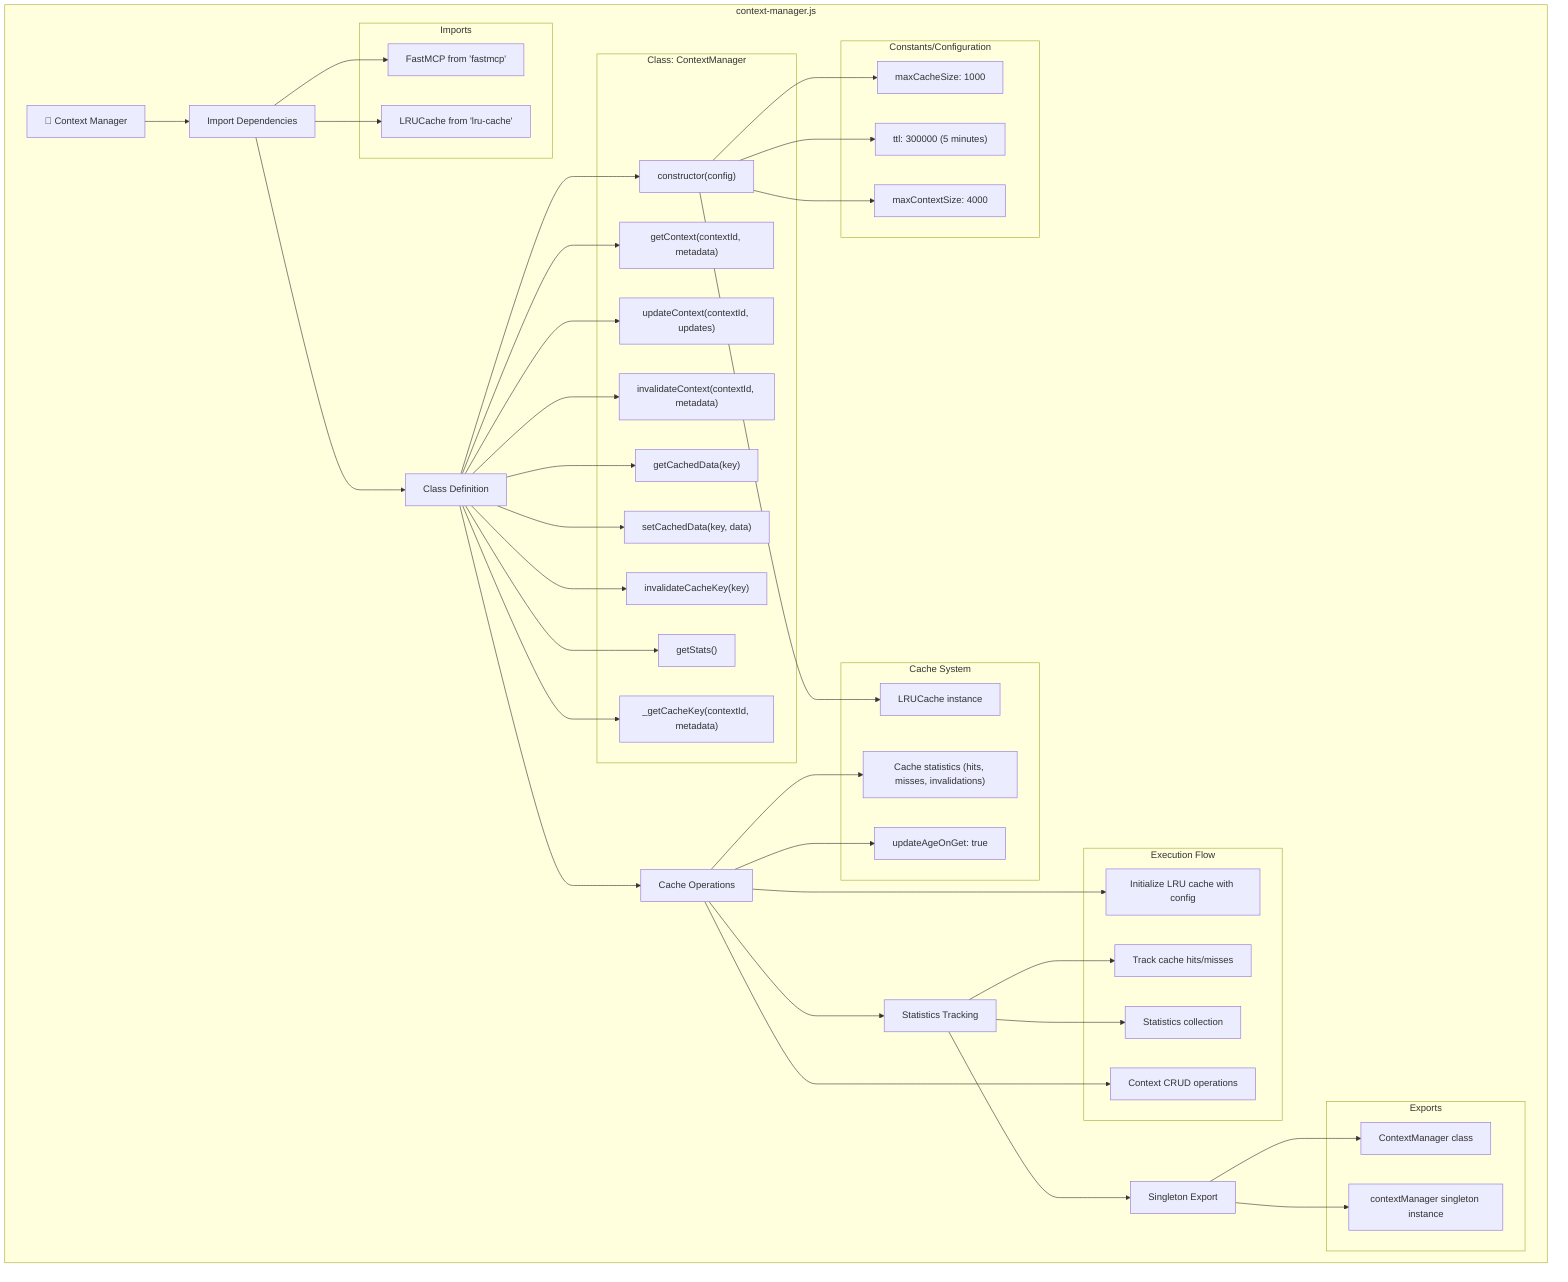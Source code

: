 flowchart TD
    subgraph "context-manager.js"
        A["🧠 Context Manager"] --> B["Import Dependencies"]
        B --> C["Class Definition"]
        C --> D["Cache Operations"]
        D --> E["Statistics Tracking"]
        E --> F["Singleton Export"]
        
        subgraph "Imports"
            I1["FastMCP from 'fastmcp'"]
            I2["LRUCache from 'lru-cache'"]
        end
        
        subgraph "Class: ContextManager"
            CL1["constructor(config)"]
            CL2["getContext(contextId, metadata)"]
            CL3["updateContext(contextId, updates)"]
            CL4["invalidateContext(contextId, metadata)"]
            CL5["getCachedData(key)"]
            CL6["setCachedData(key, data)"]
            CL7["invalidateCacheKey(key)"]
            CL8["getStats()"]
            CL9["_getCacheKey(contextId, metadata)"]
        end
        
        subgraph "Constants/Configuration"
            CFG1["maxCacheSize: 1000"]
            CFG2["ttl: 300000 (5 minutes)"]
            CFG3["maxContextSize: 4000"]
        end
        
        subgraph "Cache System"
            CACHE1["LRUCache instance"]
            CACHE2["Cache statistics (hits, misses, invalidations)"]
            CACHE3["updateAgeOnGet: true"]
        end
        
        subgraph "Exports"
            EXP1["ContextManager class"]
            EXP2["contextManager singleton instance"]
        end
        
        subgraph "Execution Flow"
            EX1["Initialize LRU cache with config"]
            EX2["Track cache hits/misses"]
            EX3["Context CRUD operations"]
            EX4["Statistics collection"]
        end
        
        B --> I1
        B --> I2
        C --> CL1
        C --> CL2
        C --> CL3
        C --> CL4
        C --> CL5
        C --> CL6
        C --> CL7
        C --> CL8
        C --> CL9
        CL1 --> CFG1
        CL1 --> CFG2
        CL1 --> CFG3
        CL1 --> CACHE1
        D --> CACHE2
        D --> CACHE3
        E --> EX2
        E --> EX4
        F --> EXP1
        F --> EXP2
        D --> EX1
        D --> EX3
    end